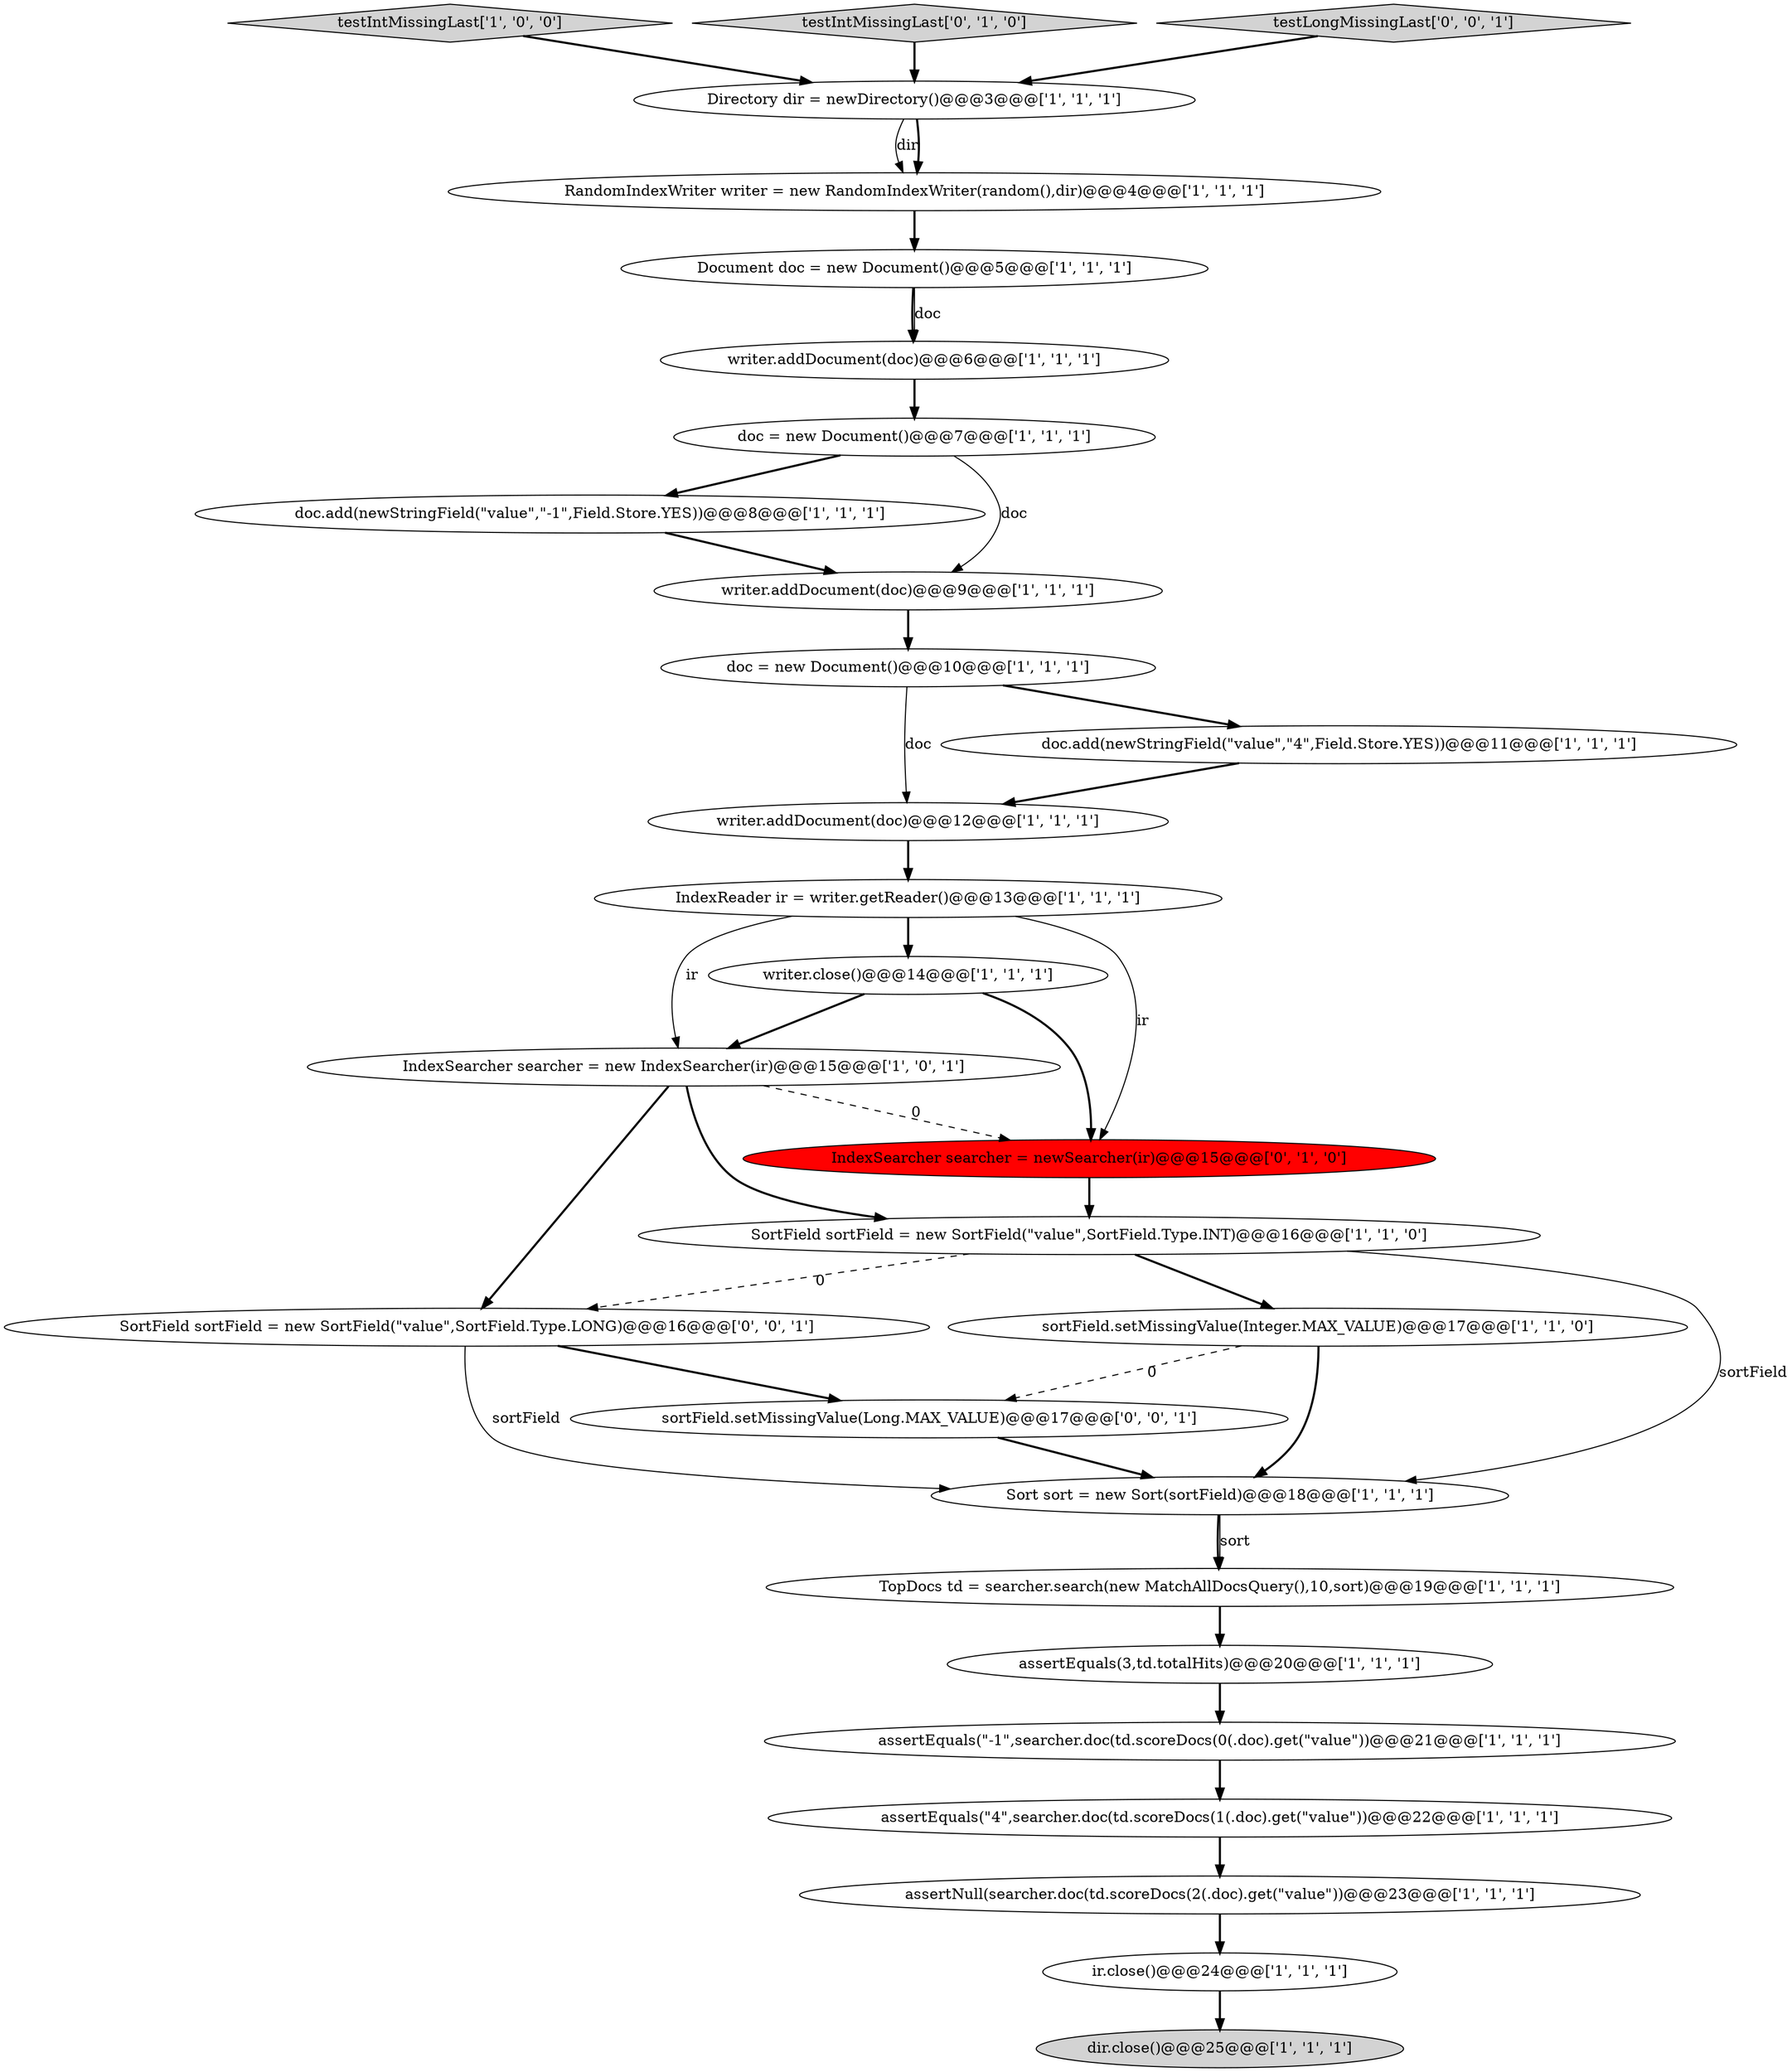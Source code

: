 digraph {
5 [style = filled, label = "doc.add(newStringField(\"value\",\"-1\",Field.Store.YES))@@@8@@@['1', '1', '1']", fillcolor = white, shape = ellipse image = "AAA0AAABBB1BBB"];
28 [style = filled, label = "sortField.setMissingValue(Long.MAX_VALUE)@@@17@@@['0', '0', '1']", fillcolor = white, shape = ellipse image = "AAA0AAABBB3BBB"];
4 [style = filled, label = "ir.close()@@@24@@@['1', '1', '1']", fillcolor = white, shape = ellipse image = "AAA0AAABBB1BBB"];
19 [style = filled, label = "Document doc = new Document()@@@5@@@['1', '1', '1']", fillcolor = white, shape = ellipse image = "AAA0AAABBB1BBB"];
21 [style = filled, label = "Sort sort = new Sort(sortField)@@@18@@@['1', '1', '1']", fillcolor = white, shape = ellipse image = "AAA0AAABBB1BBB"];
7 [style = filled, label = "sortField.setMissingValue(Integer.MAX_VALUE)@@@17@@@['1', '1', '0']", fillcolor = white, shape = ellipse image = "AAA0AAABBB1BBB"];
11 [style = filled, label = "IndexReader ir = writer.getReader()@@@13@@@['1', '1', '1']", fillcolor = white, shape = ellipse image = "AAA0AAABBB1BBB"];
12 [style = filled, label = "doc = new Document()@@@10@@@['1', '1', '1']", fillcolor = white, shape = ellipse image = "AAA0AAABBB1BBB"];
22 [style = filled, label = "testIntMissingLast['1', '0', '0']", fillcolor = lightgray, shape = diamond image = "AAA0AAABBB1BBB"];
3 [style = filled, label = "assertEquals(\"-1\",searcher.doc(td.scoreDocs(0(.doc).get(\"value\"))@@@21@@@['1', '1', '1']", fillcolor = white, shape = ellipse image = "AAA0AAABBB1BBB"];
2 [style = filled, label = "writer.addDocument(doc)@@@6@@@['1', '1', '1']", fillcolor = white, shape = ellipse image = "AAA0AAABBB1BBB"];
23 [style = filled, label = "writer.close()@@@14@@@['1', '1', '1']", fillcolor = white, shape = ellipse image = "AAA0AAABBB1BBB"];
9 [style = filled, label = "dir.close()@@@25@@@['1', '1', '1']", fillcolor = lightgray, shape = ellipse image = "AAA0AAABBB1BBB"];
16 [style = filled, label = "writer.addDocument(doc)@@@9@@@['1', '1', '1']", fillcolor = white, shape = ellipse image = "AAA0AAABBB1BBB"];
15 [style = filled, label = "SortField sortField = new SortField(\"value\",SortField.Type.INT)@@@16@@@['1', '1', '0']", fillcolor = white, shape = ellipse image = "AAA0AAABBB1BBB"];
10 [style = filled, label = "assertEquals(\"4\",searcher.doc(td.scoreDocs(1(.doc).get(\"value\"))@@@22@@@['1', '1', '1']", fillcolor = white, shape = ellipse image = "AAA0AAABBB1BBB"];
20 [style = filled, label = "doc = new Document()@@@7@@@['1', '1', '1']", fillcolor = white, shape = ellipse image = "AAA0AAABBB1BBB"];
18 [style = filled, label = "assertNull(searcher.doc(td.scoreDocs(2(.doc).get(\"value\"))@@@23@@@['1', '1', '1']", fillcolor = white, shape = ellipse image = "AAA0AAABBB1BBB"];
8 [style = filled, label = "writer.addDocument(doc)@@@12@@@['1', '1', '1']", fillcolor = white, shape = ellipse image = "AAA0AAABBB1BBB"];
24 [style = filled, label = "testIntMissingLast['0', '1', '0']", fillcolor = lightgray, shape = diamond image = "AAA0AAABBB2BBB"];
1 [style = filled, label = "IndexSearcher searcher = new IndexSearcher(ir)@@@15@@@['1', '0', '1']", fillcolor = white, shape = ellipse image = "AAA0AAABBB1BBB"];
26 [style = filled, label = "SortField sortField = new SortField(\"value\",SortField.Type.LONG)@@@16@@@['0', '0', '1']", fillcolor = white, shape = ellipse image = "AAA0AAABBB3BBB"];
13 [style = filled, label = "RandomIndexWriter writer = new RandomIndexWriter(random(),dir)@@@4@@@['1', '1', '1']", fillcolor = white, shape = ellipse image = "AAA0AAABBB1BBB"];
6 [style = filled, label = "TopDocs td = searcher.search(new MatchAllDocsQuery(),10,sort)@@@19@@@['1', '1', '1']", fillcolor = white, shape = ellipse image = "AAA0AAABBB1BBB"];
14 [style = filled, label = "Directory dir = newDirectory()@@@3@@@['1', '1', '1']", fillcolor = white, shape = ellipse image = "AAA0AAABBB1BBB"];
27 [style = filled, label = "testLongMissingLast['0', '0', '1']", fillcolor = lightgray, shape = diamond image = "AAA0AAABBB3BBB"];
17 [style = filled, label = "assertEquals(3,td.totalHits)@@@20@@@['1', '1', '1']", fillcolor = white, shape = ellipse image = "AAA0AAABBB1BBB"];
0 [style = filled, label = "doc.add(newStringField(\"value\",\"4\",Field.Store.YES))@@@11@@@['1', '1', '1']", fillcolor = white, shape = ellipse image = "AAA0AAABBB1BBB"];
25 [style = filled, label = "IndexSearcher searcher = newSearcher(ir)@@@15@@@['0', '1', '0']", fillcolor = red, shape = ellipse image = "AAA1AAABBB2BBB"];
6->17 [style = bold, label=""];
4->9 [style = bold, label=""];
10->18 [style = bold, label=""];
23->25 [style = bold, label=""];
2->20 [style = bold, label=""];
11->25 [style = solid, label="ir"];
15->7 [style = bold, label=""];
27->14 [style = bold, label=""];
21->6 [style = bold, label=""];
12->8 [style = solid, label="doc"];
1->15 [style = bold, label=""];
15->21 [style = solid, label="sortField"];
21->6 [style = solid, label="sort"];
14->13 [style = solid, label="dir"];
19->2 [style = bold, label=""];
1->26 [style = bold, label=""];
12->0 [style = bold, label=""];
20->5 [style = bold, label=""];
24->14 [style = bold, label=""];
5->16 [style = bold, label=""];
3->10 [style = bold, label=""];
13->19 [style = bold, label=""];
28->21 [style = bold, label=""];
18->4 [style = bold, label=""];
7->28 [style = dashed, label="0"];
0->8 [style = bold, label=""];
17->3 [style = bold, label=""];
23->1 [style = bold, label=""];
7->21 [style = bold, label=""];
25->15 [style = bold, label=""];
15->26 [style = dashed, label="0"];
20->16 [style = solid, label="doc"];
19->2 [style = solid, label="doc"];
14->13 [style = bold, label=""];
26->28 [style = bold, label=""];
22->14 [style = bold, label=""];
1->25 [style = dashed, label="0"];
8->11 [style = bold, label=""];
11->23 [style = bold, label=""];
16->12 [style = bold, label=""];
11->1 [style = solid, label="ir"];
26->21 [style = solid, label="sortField"];
}
